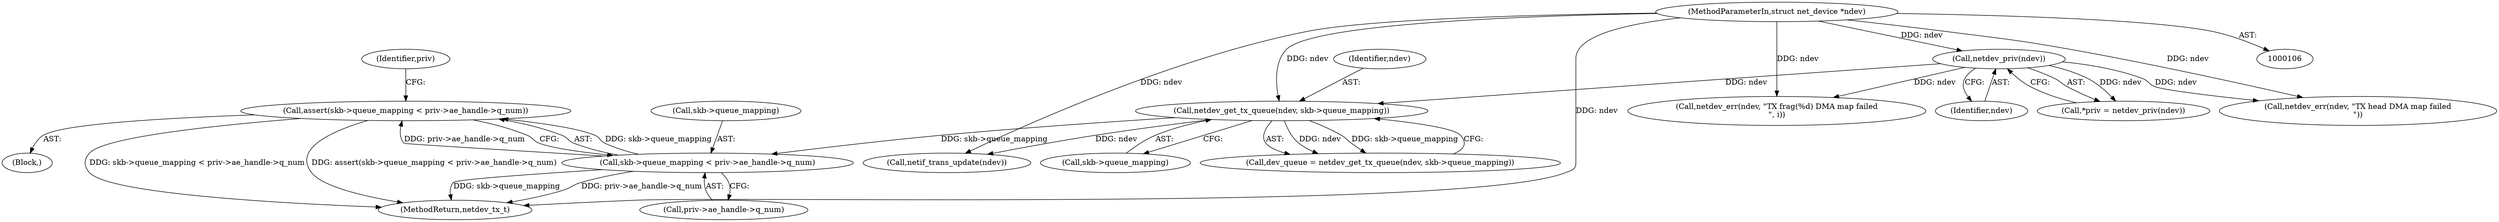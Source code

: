 digraph "0_linux_27463ad99f738ed93c7c8b3e2e5bc8c4853a2ff2_0@API" {
"1000319" [label="(Call,assert(skb->queue_mapping < priv->ae_handle->q_num))"];
"1000320" [label="(Call,skb->queue_mapping < priv->ae_handle->q_num)"];
"1000291" [label="(Call,netdev_get_tx_queue(ndev, skb->queue_mapping))"];
"1000114" [label="(Call,netdev_priv(ndev))"];
"1000107" [label="(MethodParameterIn,struct net_device *ndev)"];
"1000320" [label="(Call,skb->queue_mapping < priv->ae_handle->q_num)"];
"1000115" [label="(Identifier,ndev)"];
"1000292" [label="(Identifier,ndev)"];
"1000301" [label="(Call,netif_trans_update(ndev))"];
"1000114" [label="(Call,netdev_priv(ndev))"];
"1000107" [label="(MethodParameterIn,struct net_device *ndev)"];
"1000333" [label="(Identifier,priv)"];
"1000110" [label="(Block,)"];
"1000321" [label="(Call,skb->queue_mapping)"];
"1000319" [label="(Call,assert(skb->queue_mapping < priv->ae_handle->q_num))"];
"1000293" [label="(Call,skb->queue_mapping)"];
"1000112" [label="(Call,*priv = netdev_priv(ndev))"];
"1000259" [label="(Call,netdev_err(ndev, \"TX frag(%d) DMA map failed\n\", i))"];
"1000289" [label="(Call,dev_queue = netdev_get_tx_queue(ndev, skb->queue_mapping))"];
"1000195" [label="(Call,netdev_err(ndev, \"TX head DMA map failed\n\"))"];
"1000324" [label="(Call,priv->ae_handle->q_num)"];
"1000426" [label="(MethodReturn,netdev_tx_t)"];
"1000291" [label="(Call,netdev_get_tx_queue(ndev, skb->queue_mapping))"];
"1000319" -> "1000110"  [label="AST: "];
"1000319" -> "1000320"  [label="CFG: "];
"1000320" -> "1000319"  [label="AST: "];
"1000333" -> "1000319"  [label="CFG: "];
"1000319" -> "1000426"  [label="DDG: assert(skb->queue_mapping < priv->ae_handle->q_num)"];
"1000319" -> "1000426"  [label="DDG: skb->queue_mapping < priv->ae_handle->q_num"];
"1000320" -> "1000319"  [label="DDG: skb->queue_mapping"];
"1000320" -> "1000319"  [label="DDG: priv->ae_handle->q_num"];
"1000320" -> "1000324"  [label="CFG: "];
"1000321" -> "1000320"  [label="AST: "];
"1000324" -> "1000320"  [label="AST: "];
"1000320" -> "1000426"  [label="DDG: priv->ae_handle->q_num"];
"1000320" -> "1000426"  [label="DDG: skb->queue_mapping"];
"1000291" -> "1000320"  [label="DDG: skb->queue_mapping"];
"1000291" -> "1000289"  [label="AST: "];
"1000291" -> "1000293"  [label="CFG: "];
"1000292" -> "1000291"  [label="AST: "];
"1000293" -> "1000291"  [label="AST: "];
"1000289" -> "1000291"  [label="CFG: "];
"1000291" -> "1000289"  [label="DDG: ndev"];
"1000291" -> "1000289"  [label="DDG: skb->queue_mapping"];
"1000114" -> "1000291"  [label="DDG: ndev"];
"1000107" -> "1000291"  [label="DDG: ndev"];
"1000291" -> "1000301"  [label="DDG: ndev"];
"1000114" -> "1000112"  [label="AST: "];
"1000114" -> "1000115"  [label="CFG: "];
"1000115" -> "1000114"  [label="AST: "];
"1000112" -> "1000114"  [label="CFG: "];
"1000114" -> "1000112"  [label="DDG: ndev"];
"1000107" -> "1000114"  [label="DDG: ndev"];
"1000114" -> "1000195"  [label="DDG: ndev"];
"1000114" -> "1000259"  [label="DDG: ndev"];
"1000107" -> "1000106"  [label="AST: "];
"1000107" -> "1000426"  [label="DDG: ndev"];
"1000107" -> "1000195"  [label="DDG: ndev"];
"1000107" -> "1000259"  [label="DDG: ndev"];
"1000107" -> "1000301"  [label="DDG: ndev"];
}
